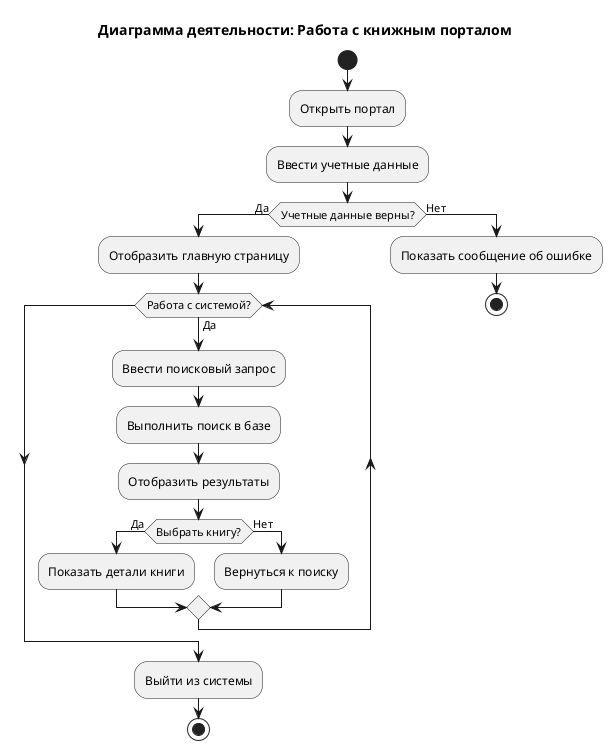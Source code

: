 @startuml
title Диаграмма деятельности: Работа с книжным порталом
start

:Открыть портал;
:Ввести учетные данные;

if (Учетные данные верны?) then (Да)
  :Отобразить главную страницу;

  while (Работа с системой?) is (Да)
    :Ввести поисковый запрос;
    :Выполнить поиск в базе;
    :Отобразить результаты;

    if (Выбрать книгу?) then (Да)
      :Показать детали книги;
    else (Нет)
      :Вернуться к поиску;
    endif
  endwhile

  :Выйти из системы;
  stop
else (Нет)
  :Показать сообщение об ошибке;
  stop
endif
@enduml
